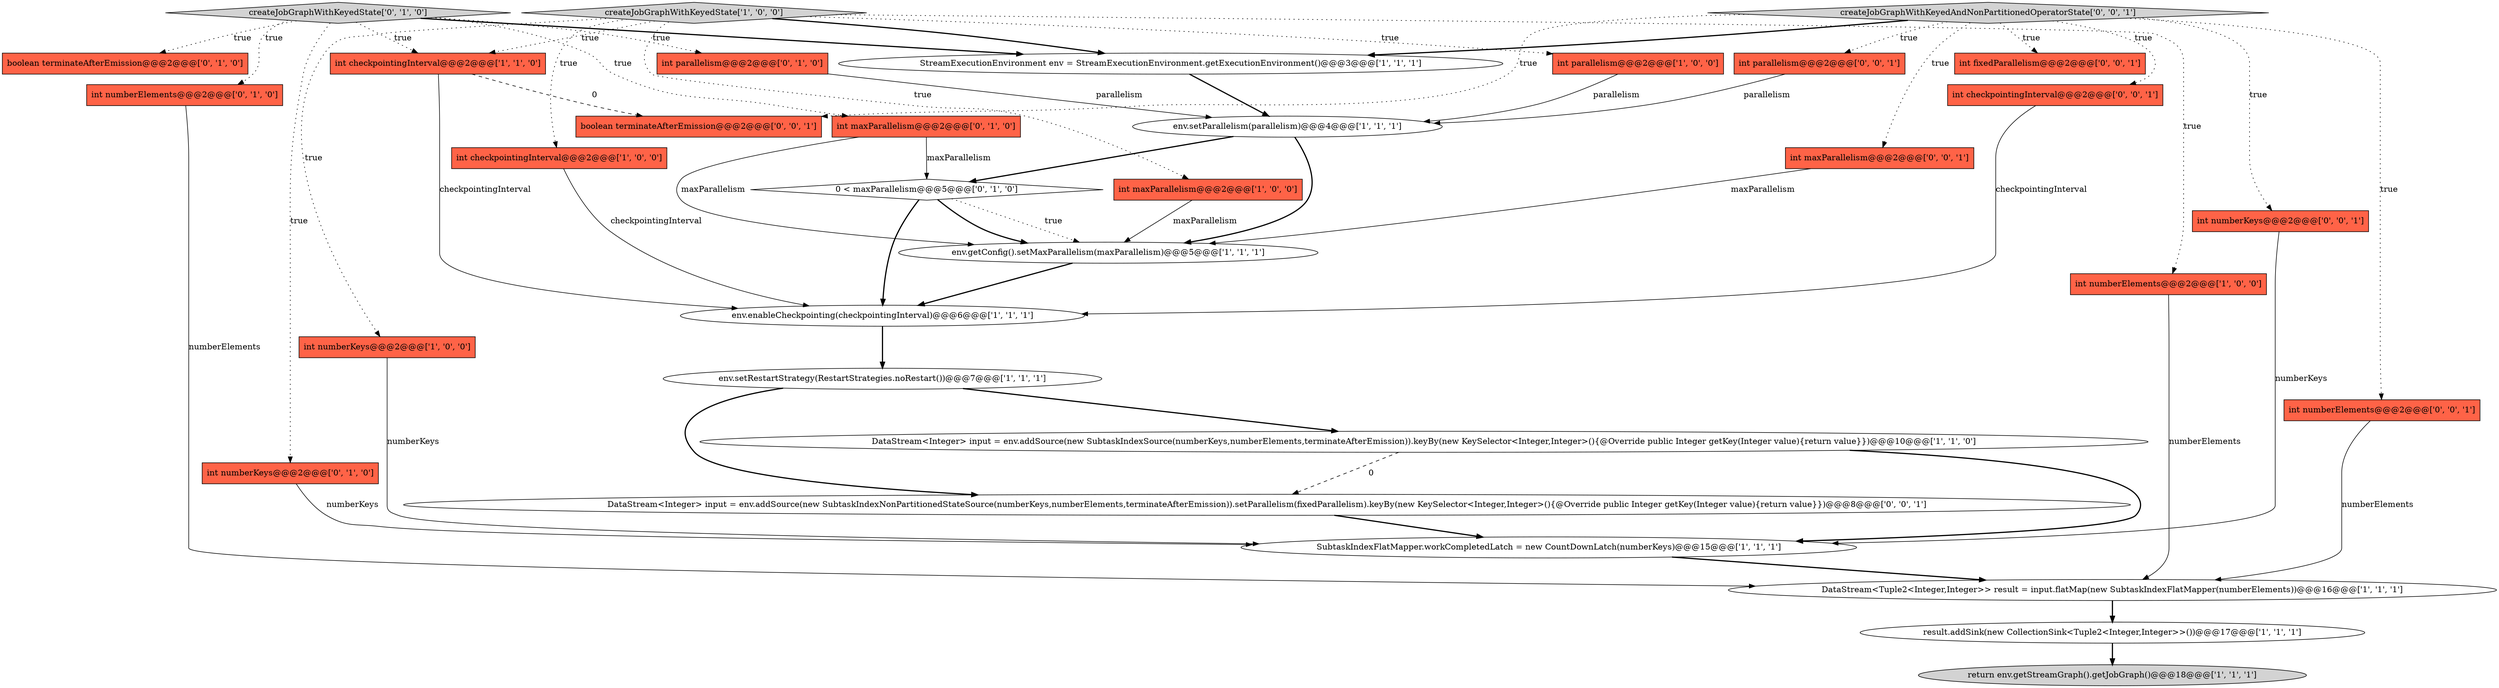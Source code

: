 digraph {
22 [style = filled, label = "0 < maxParallelism@@@5@@@['0', '1', '0']", fillcolor = white, shape = diamond image = "AAA1AAABBB2BBB"];
26 [style = filled, label = "int numberKeys@@@2@@@['0', '0', '1']", fillcolor = tomato, shape = box image = "AAA0AAABBB3BBB"];
14 [style = filled, label = "StreamExecutionEnvironment env = StreamExecutionEnvironment.getExecutionEnvironment()@@@3@@@['1', '1', '1']", fillcolor = white, shape = ellipse image = "AAA0AAABBB1BBB"];
15 [style = filled, label = "int checkpointingInterval@@@2@@@['1', '1', '0']", fillcolor = tomato, shape = box image = "AAA0AAABBB1BBB"];
0 [style = filled, label = "env.setParallelism(parallelism)@@@4@@@['1', '1', '1']", fillcolor = white, shape = ellipse image = "AAA0AAABBB1BBB"];
21 [style = filled, label = "int numberElements@@@2@@@['0', '1', '0']", fillcolor = tomato, shape = box image = "AAA0AAABBB2BBB"];
29 [style = filled, label = "int checkpointingInterval@@@2@@@['0', '0', '1']", fillcolor = tomato, shape = box image = "AAA0AAABBB3BBB"];
12 [style = filled, label = "int checkpointingInterval@@@2@@@['1', '0', '0']", fillcolor = tomato, shape = box image = "AAA0AAABBB1BBB"];
10 [style = filled, label = "result.addSink(new CollectionSink<Tuple2<Integer,Integer>>())@@@17@@@['1', '1', '1']", fillcolor = white, shape = ellipse image = "AAA0AAABBB1BBB"];
9 [style = filled, label = "createJobGraphWithKeyedState['1', '0', '0']", fillcolor = lightgray, shape = diamond image = "AAA0AAABBB1BBB"];
13 [style = filled, label = "SubtaskIndexFlatMapper.workCompletedLatch = new CountDownLatch(numberKeys)@@@15@@@['1', '1', '1']", fillcolor = white, shape = ellipse image = "AAA0AAABBB1BBB"];
2 [style = filled, label = "return env.getStreamGraph().getJobGraph()@@@18@@@['1', '1', '1']", fillcolor = lightgray, shape = ellipse image = "AAA0AAABBB1BBB"];
4 [style = filled, label = "int numberElements@@@2@@@['1', '0', '0']", fillcolor = tomato, shape = box image = "AAA0AAABBB1BBB"];
19 [style = filled, label = "int parallelism@@@2@@@['0', '1', '0']", fillcolor = tomato, shape = box image = "AAA0AAABBB2BBB"];
7 [style = filled, label = "DataStream<Tuple2<Integer,Integer>> result = input.flatMap(new SubtaskIndexFlatMapper(numberElements))@@@16@@@['1', '1', '1']", fillcolor = white, shape = ellipse image = "AAA0AAABBB1BBB"];
28 [style = filled, label = "int fixedParallelism@@@2@@@['0', '0', '1']", fillcolor = tomato, shape = box image = "AAA0AAABBB3BBB"];
18 [style = filled, label = "createJobGraphWithKeyedState['0', '1', '0']", fillcolor = lightgray, shape = diamond image = "AAA0AAABBB2BBB"];
32 [style = filled, label = "DataStream<Integer> input = env.addSource(new SubtaskIndexNonPartitionedStateSource(numberKeys,numberElements,terminateAfterEmission)).setParallelism(fixedParallelism).keyBy(new KeySelector<Integer,Integer>(){@Override public Integer getKey(Integer value){return value}})@@@8@@@['0', '0', '1']", fillcolor = white, shape = ellipse image = "AAA0AAABBB3BBB"];
6 [style = filled, label = "int parallelism@@@2@@@['1', '0', '0']", fillcolor = tomato, shape = box image = "AAA0AAABBB1BBB"];
27 [style = filled, label = "int parallelism@@@2@@@['0', '0', '1']", fillcolor = tomato, shape = box image = "AAA0AAABBB3BBB"];
20 [style = filled, label = "int maxParallelism@@@2@@@['0', '1', '0']", fillcolor = tomato, shape = box image = "AAA0AAABBB2BBB"];
31 [style = filled, label = "createJobGraphWithKeyedAndNonPartitionedOperatorState['0', '0', '1']", fillcolor = lightgray, shape = diamond image = "AAA0AAABBB3BBB"];
25 [style = filled, label = "int maxParallelism@@@2@@@['0', '0', '1']", fillcolor = tomato, shape = box image = "AAA0AAABBB3BBB"];
5 [style = filled, label = "env.enableCheckpointing(checkpointingInterval)@@@6@@@['1', '1', '1']", fillcolor = white, shape = ellipse image = "AAA0AAABBB1BBB"];
16 [style = filled, label = "env.setRestartStrategy(RestartStrategies.noRestart())@@@7@@@['1', '1', '1']", fillcolor = white, shape = ellipse image = "AAA0AAABBB1BBB"];
23 [style = filled, label = "boolean terminateAfterEmission@@@2@@@['0', '1', '0']", fillcolor = tomato, shape = box image = "AAA0AAABBB2BBB"];
30 [style = filled, label = "boolean terminateAfterEmission@@@2@@@['0', '0', '1']", fillcolor = tomato, shape = box image = "AAA0AAABBB3BBB"];
1 [style = filled, label = "env.getConfig().setMaxParallelism(maxParallelism)@@@5@@@['1', '1', '1']", fillcolor = white, shape = ellipse image = "AAA0AAABBB1BBB"];
11 [style = filled, label = "int numberKeys@@@2@@@['1', '0', '0']", fillcolor = tomato, shape = box image = "AAA0AAABBB1BBB"];
17 [style = filled, label = "int numberKeys@@@2@@@['0', '1', '0']", fillcolor = tomato, shape = box image = "AAA0AAABBB2BBB"];
8 [style = filled, label = "DataStream<Integer> input = env.addSource(new SubtaskIndexSource(numberKeys,numberElements,terminateAfterEmission)).keyBy(new KeySelector<Integer,Integer>(){@Override public Integer getKey(Integer value){return value}})@@@10@@@['1', '1', '0']", fillcolor = white, shape = ellipse image = "AAA0AAABBB1BBB"];
24 [style = filled, label = "int numberElements@@@2@@@['0', '0', '1']", fillcolor = tomato, shape = box image = "AAA0AAABBB3BBB"];
3 [style = filled, label = "int maxParallelism@@@2@@@['1', '0', '0']", fillcolor = tomato, shape = box image = "AAA0AAABBB1BBB"];
31->25 [style = dotted, label="true"];
21->7 [style = solid, label="numberElements"];
22->5 [style = bold, label=""];
32->13 [style = bold, label=""];
18->20 [style = dotted, label="true"];
13->7 [style = bold, label=""];
18->15 [style = dotted, label="true"];
10->2 [style = bold, label=""];
31->24 [style = dotted, label="true"];
17->13 [style = solid, label="numberKeys"];
7->10 [style = bold, label=""];
0->22 [style = bold, label=""];
20->22 [style = solid, label="maxParallelism"];
24->7 [style = solid, label="numberElements"];
31->28 [style = dotted, label="true"];
15->5 [style = solid, label="checkpointingInterval"];
29->5 [style = solid, label="checkpointingInterval"];
9->11 [style = dotted, label="true"];
18->23 [style = dotted, label="true"];
16->8 [style = bold, label=""];
12->5 [style = solid, label="checkpointingInterval"];
31->27 [style = dotted, label="true"];
11->13 [style = solid, label="numberKeys"];
14->0 [style = bold, label=""];
19->0 [style = solid, label="parallelism"];
15->30 [style = dashed, label="0"];
0->1 [style = bold, label=""];
9->6 [style = dotted, label="true"];
4->7 [style = solid, label="numberElements"];
18->17 [style = dotted, label="true"];
18->21 [style = dotted, label="true"];
8->32 [style = dashed, label="0"];
26->13 [style = solid, label="numberKeys"];
9->4 [style = dotted, label="true"];
31->26 [style = dotted, label="true"];
25->1 [style = solid, label="maxParallelism"];
22->1 [style = dotted, label="true"];
8->13 [style = bold, label=""];
3->1 [style = solid, label="maxParallelism"];
18->19 [style = dotted, label="true"];
9->14 [style = bold, label=""];
31->30 [style = dotted, label="true"];
31->29 [style = dotted, label="true"];
20->1 [style = solid, label="maxParallelism"];
27->0 [style = solid, label="parallelism"];
9->3 [style = dotted, label="true"];
9->15 [style = dotted, label="true"];
6->0 [style = solid, label="parallelism"];
9->12 [style = dotted, label="true"];
18->14 [style = bold, label=""];
22->1 [style = bold, label=""];
31->14 [style = bold, label=""];
5->16 [style = bold, label=""];
16->32 [style = bold, label=""];
1->5 [style = bold, label=""];
}
